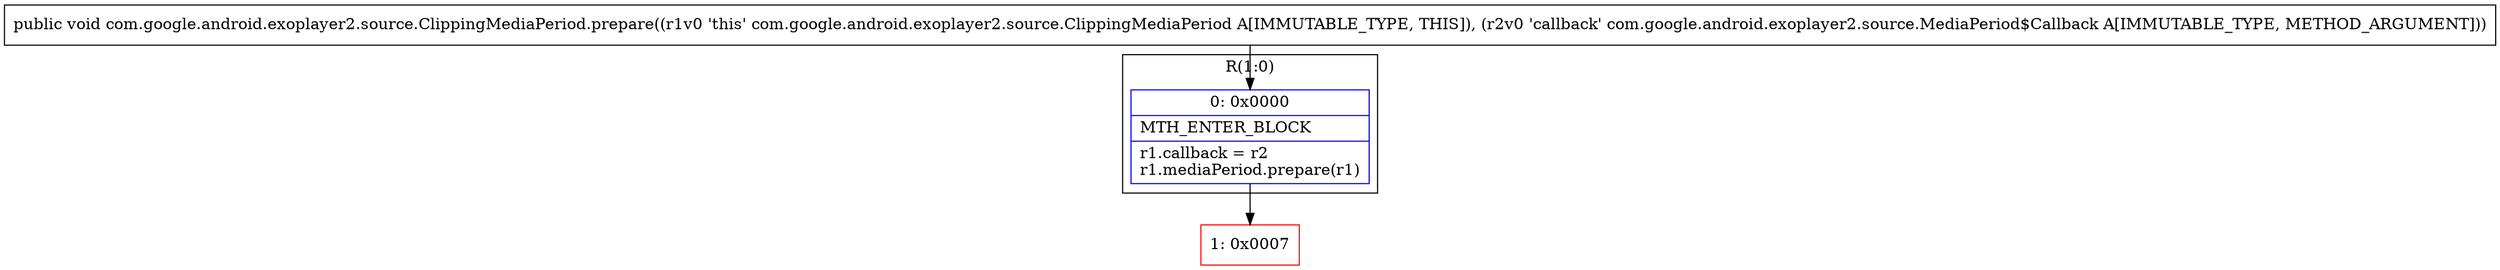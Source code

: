 digraph "CFG forcom.google.android.exoplayer2.source.ClippingMediaPeriod.prepare(Lcom\/google\/android\/exoplayer2\/source\/MediaPeriod$Callback;)V" {
subgraph cluster_Region_575410177 {
label = "R(1:0)";
node [shape=record,color=blue];
Node_0 [shape=record,label="{0\:\ 0x0000|MTH_ENTER_BLOCK\l|r1.callback = r2\lr1.mediaPeriod.prepare(r1)\l}"];
}
Node_1 [shape=record,color=red,label="{1\:\ 0x0007}"];
MethodNode[shape=record,label="{public void com.google.android.exoplayer2.source.ClippingMediaPeriod.prepare((r1v0 'this' com.google.android.exoplayer2.source.ClippingMediaPeriod A[IMMUTABLE_TYPE, THIS]), (r2v0 'callback' com.google.android.exoplayer2.source.MediaPeriod$Callback A[IMMUTABLE_TYPE, METHOD_ARGUMENT])) }"];
MethodNode -> Node_0;
Node_0 -> Node_1;
}

